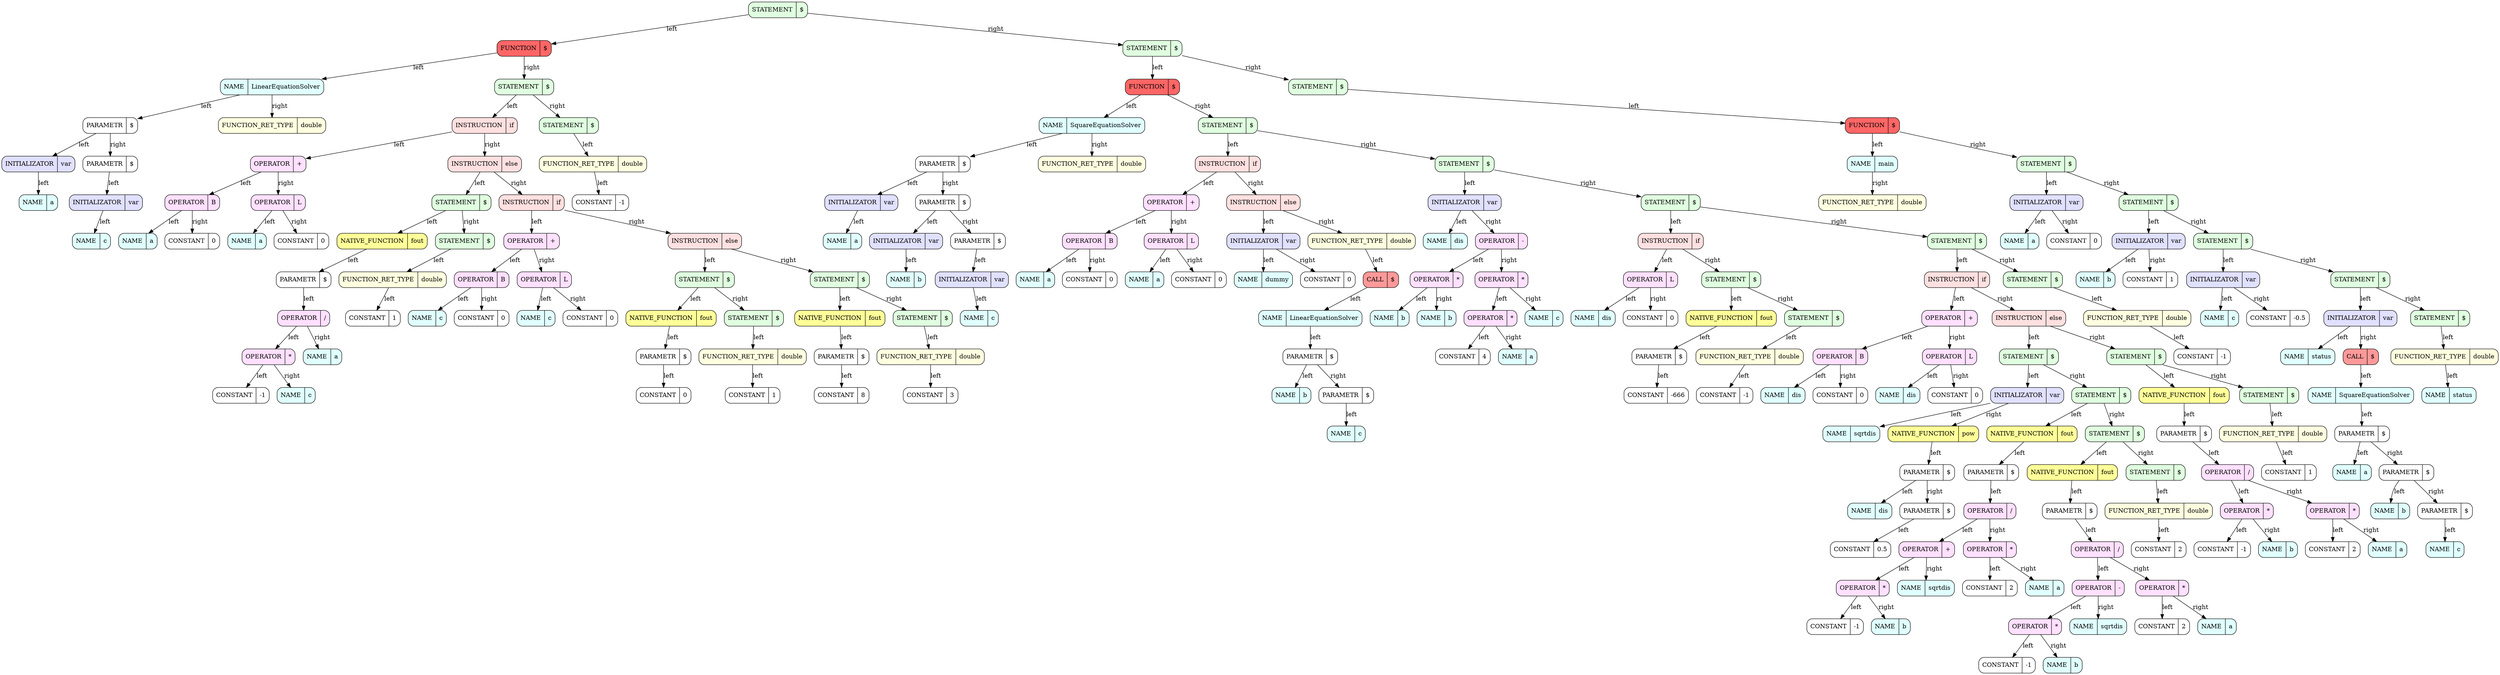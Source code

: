########################################################### SetDot
digraph 
{
rankdir = TB # RANKDIR
		node_0x55db12260bf0 [style = filled, fillcolor = "#E0FFE0", shape = Mrecord label =  "STATEMENT | {$}"]
		node_0x55db12260c28 [style = filled, fillcolor = "#FF6666", shape = Mrecord label =  "FUNCTION | {$}"]
		node_0x55db12260c60 [style = filled, fillcolor = "#E0FFFF", shape = Mrecord label =  "NAME | {LinearEquationSolver}"]
		node_0x55db12260c98 [style = filled, fillcolor = "#FFFFFF", shape = Mrecord label =  "PARAMETR | {$}"]
		node_0x55db12260cd0 [style = filled, fillcolor = "#E0E0FF", shape = Mrecord label =  "INITIALIZATOR | {var}"]
		node_0x55db12260d08 [style = filled, fillcolor = "#E0FFFF", shape = Mrecord label =  "NAME | {a}"]
		node_0x55db12260cd0 -> node_0x55db12260d08 [label = "left"]
		node_0x55db12260c98 -> node_0x55db12260cd0 [label = "left"]
		node_0x55db12260d40 [style = filled, fillcolor = "#FFFFFF", shape = Mrecord label =  "PARAMETR | {$}"]
		node_0x55db12260d78 [style = filled, fillcolor = "#E0E0FF", shape = Mrecord label =  "INITIALIZATOR | {var}"]
		node_0x55db12260db0 [style = filled, fillcolor = "#E0FFFF", shape = Mrecord label =  "NAME | {c}"]
		node_0x55db12260d78 -> node_0x55db12260db0 [label = "left"]
		node_0x55db12260d40 -> node_0x55db12260d78 [label = "left"]
		node_0x55db12260c98 -> node_0x55db12260d40 [label = "right"]
		node_0x55db12260c60 -> node_0x55db12260c98 [label = "left"]
		node_0x55db12260de8 [style = filled, fillcolor = "#FFFFE0", shape = Mrecord label =  "FUNCTION_RET_TYPE | {double}"]
		node_0x55db12260c60 -> node_0x55db12260de8 [label = "right"]
		node_0x55db12260c28 -> node_0x55db12260c60 [label = "left"]
		node_0x55db12260e20 [style = filled, fillcolor = "#E0FFE0", shape = Mrecord label =  "STATEMENT | {$}"]
		node_0x55db12260e58 [style = filled, fillcolor = "#FFE0E0", shape = Mrecord label =  "INSTRUCTION | {if}"]
		node_0x55db12260e90 [style = filled, fillcolor = "#FFE0FF", shape = Mrecord label =  "OPERATOR | {+}"]
		node_0x55db12260ec8 [style = filled, fillcolor = "#FFE0FF", shape = Mrecord label =  "OPERATOR | {B}"]
		node_0x55db12260f00 [style = filled, fillcolor = "#E0FFFF", shape = Mrecord label =  "NAME | {a}"]
		node_0x55db12260ec8 -> node_0x55db12260f00 [label = "left"]
		node_0x55db12260f38 [style = filled, fillcolor = "#FFFFFF", shape = Mrecord label =  "CONSTANT | {0}"]
		node_0x55db12260ec8 -> node_0x55db12260f38 [label = "right"]
		node_0x55db12260e90 -> node_0x55db12260ec8 [label = "left"]
		node_0x55db12260f70 [style = filled, fillcolor = "#FFE0FF", shape = Mrecord label =  "OPERATOR | {L}"]
		node_0x55db12260fa8 [style = filled, fillcolor = "#E0FFFF", shape = Mrecord label =  "NAME | {a}"]
		node_0x55db12260f70 -> node_0x55db12260fa8 [label = "left"]
		node_0x55db12260fe0 [style = filled, fillcolor = "#FFFFFF", shape = Mrecord label =  "CONSTANT | {0}"]
		node_0x55db12260f70 -> node_0x55db12260fe0 [label = "right"]
		node_0x55db12260e90 -> node_0x55db12260f70 [label = "right"]
		node_0x55db12260e58 -> node_0x55db12260e90 [label = "left"]
		node_0x55db12261018 [style = filled, fillcolor = "#FFE0E0", shape = Mrecord label =  "INSTRUCTION | {else}"]
		node_0x55db12261050 [style = filled, fillcolor = "#E0FFE0", shape = Mrecord label =  "STATEMENT | {$}"]
		node_0x55db12261088 [style = filled, fillcolor = "#FFFF99", shape = Mrecord label =  "NATIVE_FUNCTION | {fout}"]
		node_0x55db122610c0 [style = filled, fillcolor = "#FFFFFF", shape = Mrecord label =  "PARAMETR | {$}"]
		node_0x55db122610f8 [style = filled, fillcolor = "#FFE0FF", shape = Mrecord label =  "OPERATOR | {/}"]
		node_0x55db12261130 [style = filled, fillcolor = "#FFE0FF", shape = Mrecord label =  "OPERATOR | {*}"]
		node_0x55db12261168 [style = filled, fillcolor = "#FFFFFF", shape = Mrecord label =  "CONSTANT | {-1}"]
		node_0x55db12261130 -> node_0x55db12261168 [label = "left"]
		node_0x55db122611a0 [style = filled, fillcolor = "#E0FFFF", shape = Mrecord label =  "NAME | {c}"]
		node_0x55db12261130 -> node_0x55db122611a0 [label = "right"]
		node_0x55db122610f8 -> node_0x55db12261130 [label = "left"]
		node_0x55db122611d8 [style = filled, fillcolor = "#E0FFFF", shape = Mrecord label =  "NAME | {a}"]
		node_0x55db122610f8 -> node_0x55db122611d8 [label = "right"]
		node_0x55db122610c0 -> node_0x55db122610f8 [label = "left"]
		node_0x55db12261088 -> node_0x55db122610c0 [label = "left"]
		node_0x55db12261050 -> node_0x55db12261088 [label = "left"]
		node_0x55db12261210 [style = filled, fillcolor = "#E0FFE0", shape = Mrecord label =  "STATEMENT | {$}"]
		node_0x55db12261248 [style = filled, fillcolor = "#FFFFE0", shape = Mrecord label =  "FUNCTION_RET_TYPE | {double}"]
		node_0x55db12261280 [style = filled, fillcolor = "#FFFFFF", shape = Mrecord label =  "CONSTANT | {1}"]
		node_0x55db12261248 -> node_0x55db12261280 [label = "left"]
		node_0x55db12261210 -> node_0x55db12261248 [label = "left"]
		node_0x55db12261050 -> node_0x55db12261210 [label = "right"]
		node_0x55db12261018 -> node_0x55db12261050 [label = "left"]
		node_0x55db122612b8 [style = filled, fillcolor = "#FFE0E0", shape = Mrecord label =  "INSTRUCTION | {if}"]
		node_0x55db122612f0 [style = filled, fillcolor = "#FFE0FF", shape = Mrecord label =  "OPERATOR | {+}"]
		node_0x55db12261328 [style = filled, fillcolor = "#FFE0FF", shape = Mrecord label =  "OPERATOR | {B}"]
		node_0x55db12261360 [style = filled, fillcolor = "#E0FFFF", shape = Mrecord label =  "NAME | {c}"]
		node_0x55db12261328 -> node_0x55db12261360 [label = "left"]
		node_0x55db12261398 [style = filled, fillcolor = "#FFFFFF", shape = Mrecord label =  "CONSTANT | {0}"]
		node_0x55db12261328 -> node_0x55db12261398 [label = "right"]
		node_0x55db122612f0 -> node_0x55db12261328 [label = "left"]
		node_0x55db122613d0 [style = filled, fillcolor = "#FFE0FF", shape = Mrecord label =  "OPERATOR | {L}"]
		node_0x55db12261408 [style = filled, fillcolor = "#E0FFFF", shape = Mrecord label =  "NAME | {c}"]
		node_0x55db122613d0 -> node_0x55db12261408 [label = "left"]
		node_0x55db12261440 [style = filled, fillcolor = "#FFFFFF", shape = Mrecord label =  "CONSTANT | {0}"]
		node_0x55db122613d0 -> node_0x55db12261440 [label = "right"]
		node_0x55db122612f0 -> node_0x55db122613d0 [label = "right"]
		node_0x55db122612b8 -> node_0x55db122612f0 [label = "left"]
		node_0x55db12261478 [style = filled, fillcolor = "#FFE0E0", shape = Mrecord label =  "INSTRUCTION | {else}"]
		node_0x55db122614b0 [style = filled, fillcolor = "#E0FFE0", shape = Mrecord label =  "STATEMENT | {$}"]
		node_0x55db122614e8 [style = filled, fillcolor = "#FFFF99", shape = Mrecord label =  "NATIVE_FUNCTION | {fout}"]
		node_0x55db12261520 [style = filled, fillcolor = "#FFFFFF", shape = Mrecord label =  "PARAMETR | {$}"]
		node_0x55db12261558 [style = filled, fillcolor = "#FFFFFF", shape = Mrecord label =  "CONSTANT | {0}"]
		node_0x55db12261520 -> node_0x55db12261558 [label = "left"]
		node_0x55db122614e8 -> node_0x55db12261520 [label = "left"]
		node_0x55db122614b0 -> node_0x55db122614e8 [label = "left"]
		node_0x55db12261590 [style = filled, fillcolor = "#E0FFE0", shape = Mrecord label =  "STATEMENT | {$}"]
		node_0x55db122615c8 [style = filled, fillcolor = "#FFFFE0", shape = Mrecord label =  "FUNCTION_RET_TYPE | {double}"]
		node_0x55db12261600 [style = filled, fillcolor = "#FFFFFF", shape = Mrecord label =  "CONSTANT | {1}"]
		node_0x55db122615c8 -> node_0x55db12261600 [label = "left"]
		node_0x55db12261590 -> node_0x55db122615c8 [label = "left"]
		node_0x55db122614b0 -> node_0x55db12261590 [label = "right"]
		node_0x55db12261478 -> node_0x55db122614b0 [label = "left"]
		node_0x55db12261638 [style = filled, fillcolor = "#E0FFE0", shape = Mrecord label =  "STATEMENT | {$}"]
		node_0x55db12261670 [style = filled, fillcolor = "#FFFF99", shape = Mrecord label =  "NATIVE_FUNCTION | {fout}"]
		node_0x55db122616a8 [style = filled, fillcolor = "#FFFFFF", shape = Mrecord label =  "PARAMETR | {$}"]
		node_0x55db122616e0 [style = filled, fillcolor = "#FFFFFF", shape = Mrecord label =  "CONSTANT | {8}"]
		node_0x55db122616a8 -> node_0x55db122616e0 [label = "left"]
		node_0x55db12261670 -> node_0x55db122616a8 [label = "left"]
		node_0x55db12261638 -> node_0x55db12261670 [label = "left"]
		node_0x55db12261718 [style = filled, fillcolor = "#E0FFE0", shape = Mrecord label =  "STATEMENT | {$}"]
		node_0x55db12261750 [style = filled, fillcolor = "#FFFFE0", shape = Mrecord label =  "FUNCTION_RET_TYPE | {double}"]
		node_0x55db12261788 [style = filled, fillcolor = "#FFFFFF", shape = Mrecord label =  "CONSTANT | {3}"]
		node_0x55db12261750 -> node_0x55db12261788 [label = "left"]
		node_0x55db12261718 -> node_0x55db12261750 [label = "left"]
		node_0x55db12261638 -> node_0x55db12261718 [label = "right"]
		node_0x55db12261478 -> node_0x55db12261638 [label = "right"]
		node_0x55db122612b8 -> node_0x55db12261478 [label = "right"]
		node_0x55db12261018 -> node_0x55db122612b8 [label = "right"]
		node_0x55db12260e58 -> node_0x55db12261018 [label = "right"]
		node_0x55db12260e20 -> node_0x55db12260e58 [label = "left"]
		node_0x55db122617c0 [style = filled, fillcolor = "#E0FFE0", shape = Mrecord label =  "STATEMENT | {$}"]
		node_0x55db122617f8 [style = filled, fillcolor = "#FFFFE0", shape = Mrecord label =  "FUNCTION_RET_TYPE | {double}"]
		node_0x55db12261830 [style = filled, fillcolor = "#FFFFFF", shape = Mrecord label =  "CONSTANT | {-1}"]
		node_0x55db122617f8 -> node_0x55db12261830 [label = "left"]
		node_0x55db122617c0 -> node_0x55db122617f8 [label = "left"]
		node_0x55db12260e20 -> node_0x55db122617c0 [label = "right"]
		node_0x55db12260c28 -> node_0x55db12260e20 [label = "right"]
		node_0x55db12260bf0 -> node_0x55db12260c28 [label = "left"]
		node_0x55db12261868 [style = filled, fillcolor = "#E0FFE0", shape = Mrecord label =  "STATEMENT | {$}"]
		node_0x55db122618a0 [style = filled, fillcolor = "#FF6666", shape = Mrecord label =  "FUNCTION | {$}"]
		node_0x55db122618d8 [style = filled, fillcolor = "#E0FFFF", shape = Mrecord label =  "NAME | {SquareEquationSolver}"]
		node_0x55db12261910 [style = filled, fillcolor = "#FFFFFF", shape = Mrecord label =  "PARAMETR | {$}"]
		node_0x55db12261948 [style = filled, fillcolor = "#E0E0FF", shape = Mrecord label =  "INITIALIZATOR | {var}"]
		node_0x55db12261980 [style = filled, fillcolor = "#E0FFFF", shape = Mrecord label =  "NAME | {a}"]
		node_0x55db12261948 -> node_0x55db12261980 [label = "left"]
		node_0x55db12261910 -> node_0x55db12261948 [label = "left"]
		node_0x55db122619b8 [style = filled, fillcolor = "#FFFFFF", shape = Mrecord label =  "PARAMETR | {$}"]
		node_0x55db122619f0 [style = filled, fillcolor = "#E0E0FF", shape = Mrecord label =  "INITIALIZATOR | {var}"]
		node_0x55db12261a28 [style = filled, fillcolor = "#E0FFFF", shape = Mrecord label =  "NAME | {b}"]
		node_0x55db122619f0 -> node_0x55db12261a28 [label = "left"]
		node_0x55db122619b8 -> node_0x55db122619f0 [label = "left"]
		node_0x55db12261a60 [style = filled, fillcolor = "#FFFFFF", shape = Mrecord label =  "PARAMETR | {$}"]
		node_0x55db12261a98 [style = filled, fillcolor = "#E0E0FF", shape = Mrecord label =  "INITIALIZATOR | {var}"]
		node_0x55db12261ad0 [style = filled, fillcolor = "#E0FFFF", shape = Mrecord label =  "NAME | {c}"]
		node_0x55db12261a98 -> node_0x55db12261ad0 [label = "left"]
		node_0x55db12261a60 -> node_0x55db12261a98 [label = "left"]
		node_0x55db122619b8 -> node_0x55db12261a60 [label = "right"]
		node_0x55db12261910 -> node_0x55db122619b8 [label = "right"]
		node_0x55db122618d8 -> node_0x55db12261910 [label = "left"]
		node_0x55db12261b08 [style = filled, fillcolor = "#FFFFE0", shape = Mrecord label =  "FUNCTION_RET_TYPE | {double}"]
		node_0x55db122618d8 -> node_0x55db12261b08 [label = "right"]
		node_0x55db122618a0 -> node_0x55db122618d8 [label = "left"]
		node_0x55db12261b40 [style = filled, fillcolor = "#E0FFE0", shape = Mrecord label =  "STATEMENT | {$}"]
		node_0x55db12261b78 [style = filled, fillcolor = "#FFE0E0", shape = Mrecord label =  "INSTRUCTION | {if}"]
		node_0x55db12261bb0 [style = filled, fillcolor = "#FFE0FF", shape = Mrecord label =  "OPERATOR | {+}"]
		node_0x55db12261be8 [style = filled, fillcolor = "#FFE0FF", shape = Mrecord label =  "OPERATOR | {B}"]
		node_0x55db12261c20 [style = filled, fillcolor = "#E0FFFF", shape = Mrecord label =  "NAME | {a}"]
		node_0x55db12261be8 -> node_0x55db12261c20 [label = "left"]
		node_0x55db12261c58 [style = filled, fillcolor = "#FFFFFF", shape = Mrecord label =  "CONSTANT | {0}"]
		node_0x55db12261be8 -> node_0x55db12261c58 [label = "right"]
		node_0x55db12261bb0 -> node_0x55db12261be8 [label = "left"]
		node_0x55db12261c90 [style = filled, fillcolor = "#FFE0FF", shape = Mrecord label =  "OPERATOR | {L}"]
		node_0x55db12261cc8 [style = filled, fillcolor = "#E0FFFF", shape = Mrecord label =  "NAME | {a}"]
		node_0x55db12261c90 -> node_0x55db12261cc8 [label = "left"]
		node_0x55db12261d00 [style = filled, fillcolor = "#FFFFFF", shape = Mrecord label =  "CONSTANT | {0}"]
		node_0x55db12261c90 -> node_0x55db12261d00 [label = "right"]
		node_0x55db12261bb0 -> node_0x55db12261c90 [label = "right"]
		node_0x55db12261b78 -> node_0x55db12261bb0 [label = "left"]
		node_0x55db12261d38 [style = filled, fillcolor = "#FFE0E0", shape = Mrecord label =  "INSTRUCTION | {else}"]
		node_0x55db12261d70 [style = filled, fillcolor = "#E0E0FF", shape = Mrecord label =  "INITIALIZATOR | {var}"]
		node_0x55db12261da8 [style = filled, fillcolor = "#E0FFFF", shape = Mrecord label =  "NAME | {dummy}"]
		node_0x55db12261d70 -> node_0x55db12261da8 [label = "left"]
		node_0x55db12261de0 [style = filled, fillcolor = "#FFFFFF", shape = Mrecord label =  "CONSTANT | {0}"]
		node_0x55db12261d70 -> node_0x55db12261de0 [label = "right"]
		node_0x55db12261d38 -> node_0x55db12261d70 [label = "left"]
		node_0x55db12261e18 [style = filled, fillcolor = "#FFFFE0", shape = Mrecord label =  "FUNCTION_RET_TYPE | {double}"]
		node_0x55db12261e50 [style = filled, fillcolor = "#FF9999", shape = Mrecord label =  "CALL | {$}"]
		node_0x55db12261e88 [style = filled, fillcolor = "#E0FFFF", shape = Mrecord label =  "NAME | {LinearEquationSolver}"]
		node_0x55db12261ec0 [style = filled, fillcolor = "#FFFFFF", shape = Mrecord label =  "PARAMETR | {$}"]
		node_0x55db12261ef8 [style = filled, fillcolor = "#E0FFFF", shape = Mrecord label =  "NAME | {b}"]
		node_0x55db12261ec0 -> node_0x55db12261ef8 [label = "left"]
		node_0x55db12261f30 [style = filled, fillcolor = "#FFFFFF", shape = Mrecord label =  "PARAMETR | {$}"]
		node_0x55db12261f68 [style = filled, fillcolor = "#E0FFFF", shape = Mrecord label =  "NAME | {c}"]
		node_0x55db12261f30 -> node_0x55db12261f68 [label = "left"]
		node_0x55db12261ec0 -> node_0x55db12261f30 [label = "right"]
		node_0x55db12261e88 -> node_0x55db12261ec0 [label = "left"]
		node_0x55db12261e50 -> node_0x55db12261e88 [label = "left"]
		node_0x55db12261e18 -> node_0x55db12261e50 [label = "left"]
		node_0x55db12261d38 -> node_0x55db12261e18 [label = "right"]
		node_0x55db12261b78 -> node_0x55db12261d38 [label = "right"]
		node_0x55db12261b40 -> node_0x55db12261b78 [label = "left"]
		node_0x55db12261fa0 [style = filled, fillcolor = "#E0FFE0", shape = Mrecord label =  "STATEMENT | {$}"]
		node_0x55db12261fd8 [style = filled, fillcolor = "#E0E0FF", shape = Mrecord label =  "INITIALIZATOR | {var}"]
		node_0x55db12262010 [style = filled, fillcolor = "#E0FFFF", shape = Mrecord label =  "NAME | {dis}"]
		node_0x55db12261fd8 -> node_0x55db12262010 [label = "left"]
		node_0x55db12262048 [style = filled, fillcolor = "#FFE0FF", shape = Mrecord label =  "OPERATOR | {-}"]
		node_0x55db12262080 [style = filled, fillcolor = "#FFE0FF", shape = Mrecord label =  "OPERATOR | {*}"]
		node_0x55db122620b8 [style = filled, fillcolor = "#E0FFFF", shape = Mrecord label =  "NAME | {b}"]
		node_0x55db12262080 -> node_0x55db122620b8 [label = "left"]
		node_0x55db122620f0 [style = filled, fillcolor = "#E0FFFF", shape = Mrecord label =  "NAME | {b}"]
		node_0x55db12262080 -> node_0x55db122620f0 [label = "right"]
		node_0x55db12262048 -> node_0x55db12262080 [label = "left"]
		node_0x55db12262128 [style = filled, fillcolor = "#FFE0FF", shape = Mrecord label =  "OPERATOR | {*}"]
		node_0x55db12262160 [style = filled, fillcolor = "#FFE0FF", shape = Mrecord label =  "OPERATOR | {*}"]
		node_0x55db12262198 [style = filled, fillcolor = "#FFFFFF", shape = Mrecord label =  "CONSTANT | {4}"]
		node_0x55db12262160 -> node_0x55db12262198 [label = "left"]
		node_0x55db122621d0 [style = filled, fillcolor = "#E0FFFF", shape = Mrecord label =  "NAME | {a}"]
		node_0x55db12262160 -> node_0x55db122621d0 [label = "right"]
		node_0x55db12262128 -> node_0x55db12262160 [label = "left"]
		node_0x55db12262208 [style = filled, fillcolor = "#E0FFFF", shape = Mrecord label =  "NAME | {c}"]
		node_0x55db12262128 -> node_0x55db12262208 [label = "right"]
		node_0x55db12262048 -> node_0x55db12262128 [label = "right"]
		node_0x55db12261fd8 -> node_0x55db12262048 [label = "right"]
		node_0x55db12261fa0 -> node_0x55db12261fd8 [label = "left"]
		node_0x55db12262240 [style = filled, fillcolor = "#E0FFE0", shape = Mrecord label =  "STATEMENT | {$}"]
		node_0x55db12262278 [style = filled, fillcolor = "#FFE0E0", shape = Mrecord label =  "INSTRUCTION | {if}"]
		node_0x55db122622b0 [style = filled, fillcolor = "#FFE0FF", shape = Mrecord label =  "OPERATOR | {L}"]
		node_0x55db122622e8 [style = filled, fillcolor = "#E0FFFF", shape = Mrecord label =  "NAME | {dis}"]
		node_0x55db122622b0 -> node_0x55db122622e8 [label = "left"]
		node_0x55db12262320 [style = filled, fillcolor = "#FFFFFF", shape = Mrecord label =  "CONSTANT | {0}"]
		node_0x55db122622b0 -> node_0x55db12262320 [label = "right"]
		node_0x55db12262278 -> node_0x55db122622b0 [label = "left"]
		node_0x55db12262358 [style = filled, fillcolor = "#E0FFE0", shape = Mrecord label =  "STATEMENT | {$}"]
		node_0x55db12262390 [style = filled, fillcolor = "#FFFF99", shape = Mrecord label =  "NATIVE_FUNCTION | {fout}"]
		node_0x55db122623c8 [style = filled, fillcolor = "#FFFFFF", shape = Mrecord label =  "PARAMETR | {$}"]
		node_0x55db12262400 [style = filled, fillcolor = "#FFFFFF", shape = Mrecord label =  "CONSTANT | {-666}"]
		node_0x55db122623c8 -> node_0x55db12262400 [label = "left"]
		node_0x55db12262390 -> node_0x55db122623c8 [label = "left"]
		node_0x55db12262358 -> node_0x55db12262390 [label = "left"]
		node_0x55db12262438 [style = filled, fillcolor = "#E0FFE0", shape = Mrecord label =  "STATEMENT | {$}"]
		node_0x55db12262470 [style = filled, fillcolor = "#FFFFE0", shape = Mrecord label =  "FUNCTION_RET_TYPE | {double}"]
		node_0x55db122624a8 [style = filled, fillcolor = "#FFFFFF", shape = Mrecord label =  "CONSTANT | {-1}"]
		node_0x55db12262470 -> node_0x55db122624a8 [label = "left"]
		node_0x55db12262438 -> node_0x55db12262470 [label = "left"]
		node_0x55db12262358 -> node_0x55db12262438 [label = "right"]
		node_0x55db12262278 -> node_0x55db12262358 [label = "right"]
		node_0x55db12262240 -> node_0x55db12262278 [label = "left"]
		node_0x55db122624e0 [style = filled, fillcolor = "#E0FFE0", shape = Mrecord label =  "STATEMENT | {$}"]
		node_0x55db12262518 [style = filled, fillcolor = "#FFE0E0", shape = Mrecord label =  "INSTRUCTION | {if}"]
		node_0x55db12262550 [style = filled, fillcolor = "#FFE0FF", shape = Mrecord label =  "OPERATOR | {+}"]
		node_0x55db12262588 [style = filled, fillcolor = "#FFE0FF", shape = Mrecord label =  "OPERATOR | {B}"]
		node_0x55db122625c0 [style = filled, fillcolor = "#E0FFFF", shape = Mrecord label =  "NAME | {dis}"]
		node_0x55db12262588 -> node_0x55db122625c0 [label = "left"]
		node_0x55db122625f8 [style = filled, fillcolor = "#FFFFFF", shape = Mrecord label =  "CONSTANT | {0}"]
		node_0x55db12262588 -> node_0x55db122625f8 [label = "right"]
		node_0x55db12262550 -> node_0x55db12262588 [label = "left"]
		node_0x55db12262630 [style = filled, fillcolor = "#FFE0FF", shape = Mrecord label =  "OPERATOR | {L}"]
		node_0x55db12262668 [style = filled, fillcolor = "#E0FFFF", shape = Mrecord label =  "NAME | {dis}"]
		node_0x55db12262630 -> node_0x55db12262668 [label = "left"]
		node_0x55db122626a0 [style = filled, fillcolor = "#FFFFFF", shape = Mrecord label =  "CONSTANT | {0}"]
		node_0x55db12262630 -> node_0x55db122626a0 [label = "right"]
		node_0x55db12262550 -> node_0x55db12262630 [label = "right"]
		node_0x55db12262518 -> node_0x55db12262550 [label = "left"]
		node_0x55db122626d8 [style = filled, fillcolor = "#FFE0E0", shape = Mrecord label =  "INSTRUCTION | {else}"]
		node_0x55db12262710 [style = filled, fillcolor = "#E0FFE0", shape = Mrecord label =  "STATEMENT | {$}"]
		node_0x55db12262748 [style = filled, fillcolor = "#E0E0FF", shape = Mrecord label =  "INITIALIZATOR | {var}"]
		node_0x55db12262780 [style = filled, fillcolor = "#E0FFFF", shape = Mrecord label =  "NAME | {sqrtdis}"]
		node_0x55db12262748 -> node_0x55db12262780 [label = "left"]
		node_0x55db122627b8 [style = filled, fillcolor = "#FFFF99", shape = Mrecord label =  "NATIVE_FUNCTION | {pow}"]
		node_0x55db122627f0 [style = filled, fillcolor = "#FFFFFF", shape = Mrecord label =  "PARAMETR | {$}"]
		node_0x55db12262828 [style = filled, fillcolor = "#E0FFFF", shape = Mrecord label =  "NAME | {dis}"]
		node_0x55db122627f0 -> node_0x55db12262828 [label = "left"]
		node_0x55db12262860 [style = filled, fillcolor = "#FFFFFF", shape = Mrecord label =  "PARAMETR | {$}"]
		node_0x55db12262898 [style = filled, fillcolor = "#FFFFFF", shape = Mrecord label =  "CONSTANT | {0.5}"]
		node_0x55db12262860 -> node_0x55db12262898 [label = "left"]
		node_0x55db122627f0 -> node_0x55db12262860 [label = "right"]
		node_0x55db122627b8 -> node_0x55db122627f0 [label = "left"]
		node_0x55db12262748 -> node_0x55db122627b8 [label = "right"]
		node_0x55db12262710 -> node_0x55db12262748 [label = "left"]
		node_0x55db122628d0 [style = filled, fillcolor = "#E0FFE0", shape = Mrecord label =  "STATEMENT | {$}"]
		node_0x55db12262908 [style = filled, fillcolor = "#FFFF99", shape = Mrecord label =  "NATIVE_FUNCTION | {fout}"]
		node_0x55db12262940 [style = filled, fillcolor = "#FFFFFF", shape = Mrecord label =  "PARAMETR | {$}"]
		node_0x55db12262978 [style = filled, fillcolor = "#FFE0FF", shape = Mrecord label =  "OPERATOR | {/}"]
		node_0x55db122629b0 [style = filled, fillcolor = "#FFE0FF", shape = Mrecord label =  "OPERATOR | {+}"]
		node_0x55db122629e8 [style = filled, fillcolor = "#FFE0FF", shape = Mrecord label =  "OPERATOR | {*}"]
		node_0x55db12262a20 [style = filled, fillcolor = "#FFFFFF", shape = Mrecord label =  "CONSTANT | {-1}"]
		node_0x55db122629e8 -> node_0x55db12262a20 [label = "left"]
		node_0x55db12262a58 [style = filled, fillcolor = "#E0FFFF", shape = Mrecord label =  "NAME | {b}"]
		node_0x55db122629e8 -> node_0x55db12262a58 [label = "right"]
		node_0x55db122629b0 -> node_0x55db122629e8 [label = "left"]
		node_0x55db12262a90 [style = filled, fillcolor = "#E0FFFF", shape = Mrecord label =  "NAME | {sqrtdis}"]
		node_0x55db122629b0 -> node_0x55db12262a90 [label = "right"]
		node_0x55db12262978 -> node_0x55db122629b0 [label = "left"]
		node_0x55db12262ac8 [style = filled, fillcolor = "#FFE0FF", shape = Mrecord label =  "OPERATOR | {*}"]
		node_0x55db12262b00 [style = filled, fillcolor = "#FFFFFF", shape = Mrecord label =  "CONSTANT | {2}"]
		node_0x55db12262ac8 -> node_0x55db12262b00 [label = "left"]
		node_0x55db12262b38 [style = filled, fillcolor = "#E0FFFF", shape = Mrecord label =  "NAME | {a}"]
		node_0x55db12262ac8 -> node_0x55db12262b38 [label = "right"]
		node_0x55db12262978 -> node_0x55db12262ac8 [label = "right"]
		node_0x55db12262940 -> node_0x55db12262978 [label = "left"]
		node_0x55db12262908 -> node_0x55db12262940 [label = "left"]
		node_0x55db122628d0 -> node_0x55db12262908 [label = "left"]
		node_0x55db12262b70 [style = filled, fillcolor = "#E0FFE0", shape = Mrecord label =  "STATEMENT | {$}"]
		node_0x55db12262ba8 [style = filled, fillcolor = "#FFFF99", shape = Mrecord label =  "NATIVE_FUNCTION | {fout}"]
		node_0x55db12262be0 [style = filled, fillcolor = "#FFFFFF", shape = Mrecord label =  "PARAMETR | {$}"]
		node_0x55db12262c18 [style = filled, fillcolor = "#FFE0FF", shape = Mrecord label =  "OPERATOR | {/}"]
		node_0x55db12262c50 [style = filled, fillcolor = "#FFE0FF", shape = Mrecord label =  "OPERATOR | {-}"]
		node_0x55db12262c88 [style = filled, fillcolor = "#FFE0FF", shape = Mrecord label =  "OPERATOR | {*}"]
		node_0x55db12262cc0 [style = filled, fillcolor = "#FFFFFF", shape = Mrecord label =  "CONSTANT | {-1}"]
		node_0x55db12262c88 -> node_0x55db12262cc0 [label = "left"]
		node_0x55db12262cf8 [style = filled, fillcolor = "#E0FFFF", shape = Mrecord label =  "NAME | {b}"]
		node_0x55db12262c88 -> node_0x55db12262cf8 [label = "right"]
		node_0x55db12262c50 -> node_0x55db12262c88 [label = "left"]
		node_0x55db12262d30 [style = filled, fillcolor = "#E0FFFF", shape = Mrecord label =  "NAME | {sqrtdis}"]
		node_0x55db12262c50 -> node_0x55db12262d30 [label = "right"]
		node_0x55db12262c18 -> node_0x55db12262c50 [label = "left"]
		node_0x55db12262d68 [style = filled, fillcolor = "#FFE0FF", shape = Mrecord label =  "OPERATOR | {*}"]
		node_0x55db12262da0 [style = filled, fillcolor = "#FFFFFF", shape = Mrecord label =  "CONSTANT | {2}"]
		node_0x55db12262d68 -> node_0x55db12262da0 [label = "left"]
		node_0x55db12262dd8 [style = filled, fillcolor = "#E0FFFF", shape = Mrecord label =  "NAME | {a}"]
		node_0x55db12262d68 -> node_0x55db12262dd8 [label = "right"]
		node_0x55db12262c18 -> node_0x55db12262d68 [label = "right"]
		node_0x55db12262be0 -> node_0x55db12262c18 [label = "left"]
		node_0x55db12262ba8 -> node_0x55db12262be0 [label = "left"]
		node_0x55db12262b70 -> node_0x55db12262ba8 [label = "left"]
		node_0x55db12262e10 [style = filled, fillcolor = "#E0FFE0", shape = Mrecord label =  "STATEMENT | {$}"]
		node_0x55db12262e48 [style = filled, fillcolor = "#FFFFE0", shape = Mrecord label =  "FUNCTION_RET_TYPE | {double}"]
		node_0x55db12262e80 [style = filled, fillcolor = "#FFFFFF", shape = Mrecord label =  "CONSTANT | {2}"]
		node_0x55db12262e48 -> node_0x55db12262e80 [label = "left"]
		node_0x55db12262e10 -> node_0x55db12262e48 [label = "left"]
		node_0x55db12262b70 -> node_0x55db12262e10 [label = "right"]
		node_0x55db122628d0 -> node_0x55db12262b70 [label = "right"]
		node_0x55db12262710 -> node_0x55db122628d0 [label = "right"]
		node_0x55db122626d8 -> node_0x55db12262710 [label = "left"]
		node_0x55db12262eb8 [style = filled, fillcolor = "#E0FFE0", shape = Mrecord label =  "STATEMENT | {$}"]
		node_0x55db12262ef0 [style = filled, fillcolor = "#FFFF99", shape = Mrecord label =  "NATIVE_FUNCTION | {fout}"]
		node_0x55db12262f28 [style = filled, fillcolor = "#FFFFFF", shape = Mrecord label =  "PARAMETR | {$}"]
		node_0x55db12262f60 [style = filled, fillcolor = "#FFE0FF", shape = Mrecord label =  "OPERATOR | {/}"]
		node_0x55db12262f98 [style = filled, fillcolor = "#FFE0FF", shape = Mrecord label =  "OPERATOR | {*}"]
		node_0x55db12262fd0 [style = filled, fillcolor = "#FFFFFF", shape = Mrecord label =  "CONSTANT | {-1}"]
		node_0x55db12262f98 -> node_0x55db12262fd0 [label = "left"]
		node_0x55db12263008 [style = filled, fillcolor = "#E0FFFF", shape = Mrecord label =  "NAME | {b}"]
		node_0x55db12262f98 -> node_0x55db12263008 [label = "right"]
		node_0x55db12262f60 -> node_0x55db12262f98 [label = "left"]
		node_0x55db12263040 [style = filled, fillcolor = "#FFE0FF", shape = Mrecord label =  "OPERATOR | {*}"]
		node_0x55db12263078 [style = filled, fillcolor = "#FFFFFF", shape = Mrecord label =  "CONSTANT | {2}"]
		node_0x55db12263040 -> node_0x55db12263078 [label = "left"]
		node_0x55db122630b0 [style = filled, fillcolor = "#E0FFFF", shape = Mrecord label =  "NAME | {a}"]
		node_0x55db12263040 -> node_0x55db122630b0 [label = "right"]
		node_0x55db12262f60 -> node_0x55db12263040 [label = "right"]
		node_0x55db12262f28 -> node_0x55db12262f60 [label = "left"]
		node_0x55db12262ef0 -> node_0x55db12262f28 [label = "left"]
		node_0x55db12262eb8 -> node_0x55db12262ef0 [label = "left"]
		node_0x55db122630e8 [style = filled, fillcolor = "#E0FFE0", shape = Mrecord label =  "STATEMENT | {$}"]
		node_0x55db12263120 [style = filled, fillcolor = "#FFFFE0", shape = Mrecord label =  "FUNCTION_RET_TYPE | {double}"]
		node_0x55db12263158 [style = filled, fillcolor = "#FFFFFF", shape = Mrecord label =  "CONSTANT | {1}"]
		node_0x55db12263120 -> node_0x55db12263158 [label = "left"]
		node_0x55db122630e8 -> node_0x55db12263120 [label = "left"]
		node_0x55db12262eb8 -> node_0x55db122630e8 [label = "right"]
		node_0x55db122626d8 -> node_0x55db12262eb8 [label = "right"]
		node_0x55db12262518 -> node_0x55db122626d8 [label = "right"]
		node_0x55db122624e0 -> node_0x55db12262518 [label = "left"]
		node_0x55db12263190 [style = filled, fillcolor = "#E0FFE0", shape = Mrecord label =  "STATEMENT | {$}"]
		node_0x55db122631c8 [style = filled, fillcolor = "#FFFFE0", shape = Mrecord label =  "FUNCTION_RET_TYPE | {double}"]
		node_0x55db12263200 [style = filled, fillcolor = "#FFFFFF", shape = Mrecord label =  "CONSTANT | {-1}"]
		node_0x55db122631c8 -> node_0x55db12263200 [label = "left"]
		node_0x55db12263190 -> node_0x55db122631c8 [label = "left"]
		node_0x55db122624e0 -> node_0x55db12263190 [label = "right"]
		node_0x55db12262240 -> node_0x55db122624e0 [label = "right"]
		node_0x55db12261fa0 -> node_0x55db12262240 [label = "right"]
		node_0x55db12261b40 -> node_0x55db12261fa0 [label = "right"]
		node_0x55db122618a0 -> node_0x55db12261b40 [label = "right"]
		node_0x55db12261868 -> node_0x55db122618a0 [label = "left"]
		node_0x55db12263238 [style = filled, fillcolor = "#E0FFE0", shape = Mrecord label =  "STATEMENT | {$}"]
		node_0x55db12263270 [style = filled, fillcolor = "#FF6666", shape = Mrecord label =  "FUNCTION | {$}"]
		node_0x55db122632a8 [style = filled, fillcolor = "#E0FFFF", shape = Mrecord label =  "NAME | {main}"]
		node_0x55db122632e0 [style = filled, fillcolor = "#FFFFE0", shape = Mrecord label =  "FUNCTION_RET_TYPE | {double}"]
		node_0x55db122632a8 -> node_0x55db122632e0 [label = "right"]
		node_0x55db12263270 -> node_0x55db122632a8 [label = "left"]
		node_0x55db12263318 [style = filled, fillcolor = "#E0FFE0", shape = Mrecord label =  "STATEMENT | {$}"]
		node_0x55db12263350 [style = filled, fillcolor = "#E0E0FF", shape = Mrecord label =  "INITIALIZATOR | {var}"]
		node_0x55db12263388 [style = filled, fillcolor = "#E0FFFF", shape = Mrecord label =  "NAME | {a}"]
		node_0x55db12263350 -> node_0x55db12263388 [label = "left"]
		node_0x55db122633c0 [style = filled, fillcolor = "#FFFFFF", shape = Mrecord label =  "CONSTANT | {0}"]
		node_0x55db12263350 -> node_0x55db122633c0 [label = "right"]
		node_0x55db12263318 -> node_0x55db12263350 [label = "left"]
		node_0x55db122633f8 [style = filled, fillcolor = "#E0FFE0", shape = Mrecord label =  "STATEMENT | {$}"]
		node_0x55db12263430 [style = filled, fillcolor = "#E0E0FF", shape = Mrecord label =  "INITIALIZATOR | {var}"]
		node_0x55db12263468 [style = filled, fillcolor = "#E0FFFF", shape = Mrecord label =  "NAME | {b}"]
		node_0x55db12263430 -> node_0x55db12263468 [label = "left"]
		node_0x55db122634a0 [style = filled, fillcolor = "#FFFFFF", shape = Mrecord label =  "CONSTANT | {1}"]
		node_0x55db12263430 -> node_0x55db122634a0 [label = "right"]
		node_0x55db122633f8 -> node_0x55db12263430 [label = "left"]
		node_0x55db122634d8 [style = filled, fillcolor = "#E0FFE0", shape = Mrecord label =  "STATEMENT | {$}"]
		node_0x55db12263510 [style = filled, fillcolor = "#E0E0FF", shape = Mrecord label =  "INITIALIZATOR | {var}"]
		node_0x55db12263548 [style = filled, fillcolor = "#E0FFFF", shape = Mrecord label =  "NAME | {c}"]
		node_0x55db12263510 -> node_0x55db12263548 [label = "left"]
		node_0x55db12263580 [style = filled, fillcolor = "#FFFFFF", shape = Mrecord label =  "CONSTANT | {-0.5}"]
		node_0x55db12263510 -> node_0x55db12263580 [label = "right"]
		node_0x55db122634d8 -> node_0x55db12263510 [label = "left"]
		node_0x55db122635b8 [style = filled, fillcolor = "#E0FFE0", shape = Mrecord label =  "STATEMENT | {$}"]
		node_0x55db122635f0 [style = filled, fillcolor = "#E0E0FF", shape = Mrecord label =  "INITIALIZATOR | {var}"]
		node_0x55db12263628 [style = filled, fillcolor = "#E0FFFF", shape = Mrecord label =  "NAME | {status}"]
		node_0x55db122635f0 -> node_0x55db12263628 [label = "left"]
		node_0x55db12263660 [style = filled, fillcolor = "#FF9999", shape = Mrecord label =  "CALL | {$}"]
		node_0x55db12263698 [style = filled, fillcolor = "#E0FFFF", shape = Mrecord label =  "NAME | {SquareEquationSolver}"]
		node_0x55db122636d0 [style = filled, fillcolor = "#FFFFFF", shape = Mrecord label =  "PARAMETR | {$}"]
		node_0x55db12263708 [style = filled, fillcolor = "#E0FFFF", shape = Mrecord label =  "NAME | {a}"]
		node_0x55db122636d0 -> node_0x55db12263708 [label = "left"]
		node_0x55db12263740 [style = filled, fillcolor = "#FFFFFF", shape = Mrecord label =  "PARAMETR | {$}"]
		node_0x55db12263778 [style = filled, fillcolor = "#E0FFFF", shape = Mrecord label =  "NAME | {b}"]
		node_0x55db12263740 -> node_0x55db12263778 [label = "left"]
		node_0x55db122637b0 [style = filled, fillcolor = "#FFFFFF", shape = Mrecord label =  "PARAMETR | {$}"]
		node_0x55db122637e8 [style = filled, fillcolor = "#E0FFFF", shape = Mrecord label =  "NAME | {c}"]
		node_0x55db122637b0 -> node_0x55db122637e8 [label = "left"]
		node_0x55db12263740 -> node_0x55db122637b0 [label = "right"]
		node_0x55db122636d0 -> node_0x55db12263740 [label = "right"]
		node_0x55db12263698 -> node_0x55db122636d0 [label = "left"]
		node_0x55db12263660 -> node_0x55db12263698 [label = "left"]
		node_0x55db122635f0 -> node_0x55db12263660 [label = "right"]
		node_0x55db122635b8 -> node_0x55db122635f0 [label = "left"]
		node_0x55db12263820 [style = filled, fillcolor = "#E0FFE0", shape = Mrecord label =  "STATEMENT | {$}"]
		node_0x55db12263858 [style = filled, fillcolor = "#FFFFE0", shape = Mrecord label =  "FUNCTION_RET_TYPE | {double}"]
		node_0x55db12263890 [style = filled, fillcolor = "#E0FFFF", shape = Mrecord label =  "NAME | {status}"]
		node_0x55db12263858 -> node_0x55db12263890 [label = "left"]
		node_0x55db12263820 -> node_0x55db12263858 [label = "left"]
		node_0x55db122635b8 -> node_0x55db12263820 [label = "right"]
		node_0x55db122634d8 -> node_0x55db122635b8 [label = "right"]
		node_0x55db122633f8 -> node_0x55db122634d8 [label = "right"]
		node_0x55db12263318 -> node_0x55db122633f8 [label = "right"]
		node_0x55db12263270 -> node_0x55db12263318 [label = "right"]
		node_0x55db12263238 -> node_0x55db12263270 [label = "left"]
		node_0x55db12261868 -> node_0x55db12263238 [label = "right"]
		node_0x55db12260bf0 -> node_0x55db12261868 [label = "right"]
########################################################### SetEndDot

}